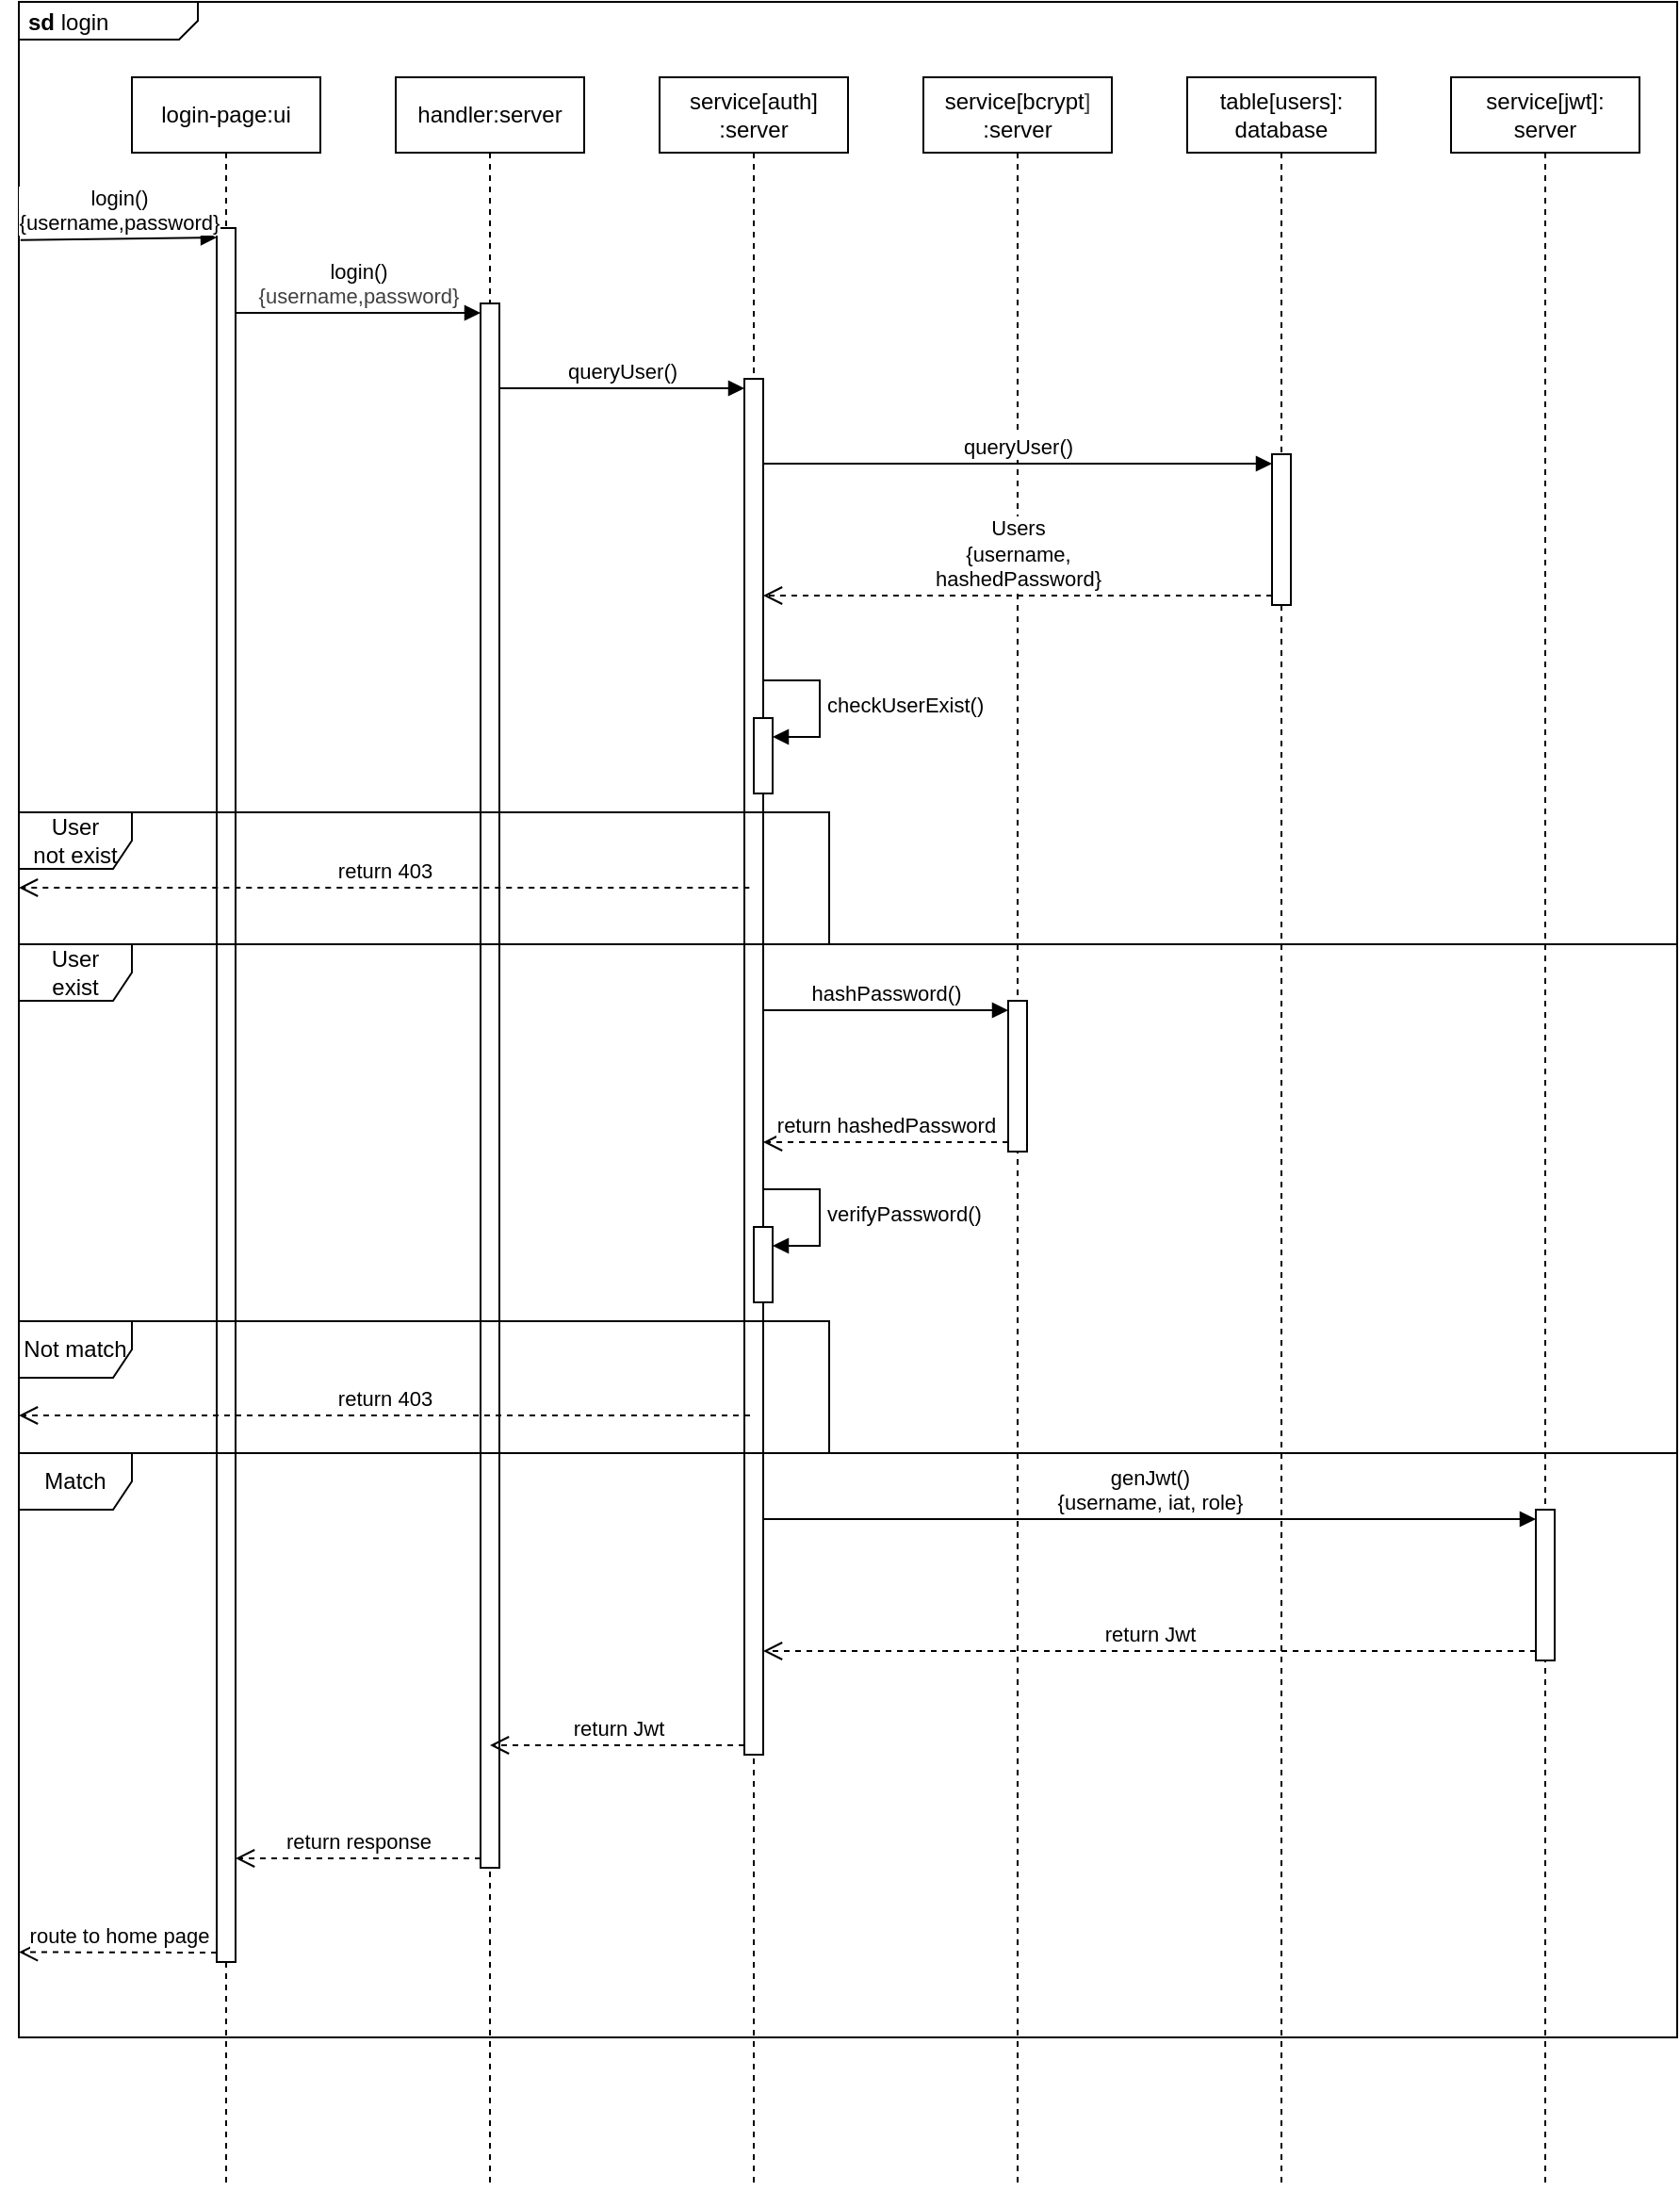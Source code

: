 <mxfile>
    <diagram id="YUMO2rTtszTePQgVtUrS" name="Page-1">
        <mxGraphModel dx="920" dy="974" grid="1" gridSize="10" guides="1" tooltips="1" connect="1" arrows="1" fold="1" page="1" pageScale="1" pageWidth="850" pageHeight="1100" math="0" shadow="0">
            <root>
                <mxCell id="0"/>
                <mxCell id="1" parent="0"/>
                <mxCell id="23" value="&lt;p style=&quot;margin:0px;margin-top:4px;margin-left:5px;text-align:left;&quot;&gt;&lt;b&gt;sd&lt;/b&gt;  login&lt;/p&gt;" style="html=1;shape=mxgraph.sysml.package;overflow=fill;labelX=95;align=left;spacingLeft=5;verticalAlign=top;spacingTop=-3;" vertex="1" parent="1">
                    <mxGeometry x="80" y="80" width="880" height="1080" as="geometry"/>
                </mxCell>
                <mxCell id="2" value="login-page:ui" style="shape=umlLifeline;perimeter=lifelinePerimeter;whiteSpace=wrap;html=1;container=1;dropTarget=0;collapsible=0;recursiveResize=0;outlineConnect=0;portConstraint=eastwest;newEdgeStyle={&quot;curved&quot;:0,&quot;rounded&quot;:0};" vertex="1" parent="1">
                    <mxGeometry x="140" y="120" width="100" height="1120" as="geometry"/>
                </mxCell>
                <mxCell id="8" value="" style="html=1;points=[[0,0,0,0,5],[0,1,0,0,-5],[1,0,0,0,5],[1,1,0,0,-5]];perimeter=orthogonalPerimeter;outlineConnect=0;targetShapes=umlLifeline;portConstraint=eastwest;newEdgeStyle={&quot;curved&quot;:0,&quot;rounded&quot;:0};" vertex="1" parent="2">
                    <mxGeometry x="45" y="80" width="10" height="920" as="geometry"/>
                </mxCell>
                <mxCell id="3" value="handler:server" style="shape=umlLifeline;perimeter=lifelinePerimeter;whiteSpace=wrap;html=1;container=1;dropTarget=0;collapsible=0;recursiveResize=0;outlineConnect=0;portConstraint=eastwest;newEdgeStyle={&quot;curved&quot;:0,&quot;rounded&quot;:0};" vertex="1" parent="1">
                    <mxGeometry x="280" y="120" width="100" height="1120" as="geometry"/>
                </mxCell>
                <mxCell id="11" value="" style="html=1;points=[[0,0,0,0,5],[0,1,0,0,-5],[1,0,0,0,5],[1,1,0,0,-5]];perimeter=orthogonalPerimeter;outlineConnect=0;targetShapes=umlLifeline;portConstraint=eastwest;newEdgeStyle={&quot;curved&quot;:0,&quot;rounded&quot;:0};" vertex="1" parent="3">
                    <mxGeometry x="45" y="120" width="10" height="830" as="geometry"/>
                </mxCell>
                <mxCell id="4" value="service[auth]&lt;div&gt;:server&lt;/div&gt;" style="shape=umlLifeline;perimeter=lifelinePerimeter;whiteSpace=wrap;html=1;container=1;dropTarget=0;collapsible=0;recursiveResize=0;outlineConnect=0;portConstraint=eastwest;newEdgeStyle={&quot;curved&quot;:0,&quot;rounded&quot;:0};" vertex="1" parent="1">
                    <mxGeometry x="420" y="120" width="100" height="1120" as="geometry"/>
                </mxCell>
                <mxCell id="15" value="" style="html=1;points=[[0,0,0,0,5],[0,1,0,0,-5],[1,0,0,0,5],[1,1,0,0,-5]];perimeter=orthogonalPerimeter;outlineConnect=0;targetShapes=umlLifeline;portConstraint=eastwest;newEdgeStyle={&quot;curved&quot;:0,&quot;rounded&quot;:0};" vertex="1" parent="4">
                    <mxGeometry x="45" y="160" width="10" height="730" as="geometry"/>
                </mxCell>
                <mxCell id="21" value="" style="html=1;points=[[0,0,0,0,5],[0,1,0,0,-5],[1,0,0,0,5],[1,1,0,0,-5]];perimeter=orthogonalPerimeter;outlineConnect=0;targetShapes=umlLifeline;portConstraint=eastwest;newEdgeStyle={&quot;curved&quot;:0,&quot;rounded&quot;:0};" vertex="1" parent="4">
                    <mxGeometry x="50" y="340" width="10" height="40" as="geometry"/>
                </mxCell>
                <mxCell id="22" value="checkUserExist()" style="html=1;align=left;spacingLeft=2;endArrow=block;rounded=0;edgeStyle=orthogonalEdgeStyle;curved=0;rounded=0;" edge="1" target="21" parent="4">
                    <mxGeometry relative="1" as="geometry">
                        <mxPoint x="55" y="320" as="sourcePoint"/>
                        <Array as="points">
                            <mxPoint x="85" y="350"/>
                        </Array>
                    </mxGeometry>
                </mxCell>
                <mxCell id="5" value="service[bcrypt&lt;span style=&quot;color: rgb(63, 63, 63); background-color: transparent;&quot;&gt;]&lt;/span&gt;&lt;div&gt;&lt;div&gt;:server&lt;/div&gt;&lt;/div&gt;" style="shape=umlLifeline;perimeter=lifelinePerimeter;whiteSpace=wrap;html=1;container=1;dropTarget=0;collapsible=0;recursiveResize=0;outlineConnect=0;portConstraint=eastwest;newEdgeStyle={&quot;curved&quot;:0,&quot;rounded&quot;:0};" vertex="1" parent="1">
                    <mxGeometry x="560" y="120" width="100" height="1120" as="geometry"/>
                </mxCell>
                <mxCell id="6" value="table[users]:&lt;div&gt;database&lt;/div&gt;" style="shape=umlLifeline;perimeter=lifelinePerimeter;whiteSpace=wrap;html=1;container=1;dropTarget=0;collapsible=0;recursiveResize=0;outlineConnect=0;portConstraint=eastwest;newEdgeStyle={&quot;curved&quot;:0,&quot;rounded&quot;:0};" vertex="1" parent="1">
                    <mxGeometry x="700" y="120" width="100" height="1120" as="geometry"/>
                </mxCell>
                <mxCell id="18" value="" style="html=1;points=[[0,0,0,0,5],[0,1,0,0,-5],[1,0,0,0,5],[1,1,0,0,-5]];perimeter=orthogonalPerimeter;outlineConnect=0;targetShapes=umlLifeline;portConstraint=eastwest;newEdgeStyle={&quot;curved&quot;:0,&quot;rounded&quot;:0};" vertex="1" parent="6">
                    <mxGeometry x="45" y="200" width="10" height="80" as="geometry"/>
                </mxCell>
                <mxCell id="7" value="service[jwt]:&lt;div&gt;server&lt;/div&gt;" style="shape=umlLifeline;perimeter=lifelinePerimeter;whiteSpace=wrap;html=1;container=1;dropTarget=0;collapsible=0;recursiveResize=0;outlineConnect=0;portConstraint=eastwest;newEdgeStyle={&quot;curved&quot;:0,&quot;rounded&quot;:0};" vertex="1" parent="1">
                    <mxGeometry x="840" y="120" width="100" height="1120" as="geometry"/>
                </mxCell>
                <mxCell id="19" value="&lt;span style=&quot;color: rgb(0, 0, 0);&quot;&gt;queryUser()&lt;/span&gt;" style="html=1;verticalAlign=bottom;endArrow=block;curved=0;rounded=0;entryX=0;entryY=0;entryDx=0;entryDy=5;" edge="1" target="18" parent="1" source="15">
                    <mxGeometry relative="1" as="geometry">
                        <mxPoint x="675" y="325" as="sourcePoint"/>
                    </mxGeometry>
                </mxCell>
                <mxCell id="20" value="Users&lt;div&gt;{username,&lt;/div&gt;&lt;div&gt;hashedPassword}&lt;/div&gt;" style="html=1;verticalAlign=bottom;endArrow=open;dashed=1;endSize=8;curved=0;rounded=0;exitX=0;exitY=1;exitDx=0;exitDy=-5;" edge="1" source="18" parent="1" target="15">
                    <mxGeometry relative="1" as="geometry">
                        <mxPoint x="675" y="395" as="targetPoint"/>
                    </mxGeometry>
                </mxCell>
                <mxCell id="9" value="login()&lt;div&gt;{username,password}&lt;/div&gt;" style="html=1;verticalAlign=bottom;endArrow=block;curved=0;rounded=0;entryX=0;entryY=0;entryDx=0;entryDy=5;exitX=0.001;exitY=0.117;exitDx=0;exitDy=0;exitPerimeter=0;" edge="1" target="8" parent="1" source="23">
                    <mxGeometry relative="1" as="geometry">
                        <mxPoint x="115" y="205" as="sourcePoint"/>
                    </mxGeometry>
                </mxCell>
                <mxCell id="10" value="route to home page" style="html=1;verticalAlign=bottom;endArrow=open;dashed=1;endSize=8;curved=0;rounded=0;exitX=0;exitY=1;exitDx=0;exitDy=-5;entryX=0;entryY=0.854;entryDx=0;entryDy=0;entryPerimeter=0;" edge="1" source="8" parent="1" target="36">
                    <mxGeometry relative="1" as="geometry">
                        <mxPoint x="115" y="275" as="targetPoint"/>
                    </mxGeometry>
                </mxCell>
                <mxCell id="24" value="User&lt;div&gt;not exist&lt;/div&gt;" style="shape=umlFrame;whiteSpace=wrap;html=1;pointerEvents=0;" vertex="1" parent="1">
                    <mxGeometry x="80" y="510" width="430" height="70" as="geometry"/>
                </mxCell>
                <mxCell id="25" value="return 403" style="html=1;verticalAlign=bottom;endArrow=open;dashed=1;endSize=8;curved=0;rounded=0;entryX=-0.003;entryY=0.404;entryDx=0;entryDy=0;entryPerimeter=0;" edge="1" parent="1">
                    <mxGeometry x="-0.0" relative="1" as="geometry">
                        <mxPoint x="80.0" y="550.0" as="targetPoint"/>
                        <mxPoint x="467.64" y="550.0" as="sourcePoint"/>
                        <mxPoint as="offset"/>
                    </mxGeometry>
                </mxCell>
                <mxCell id="26" value="User&lt;div&gt;exist&lt;/div&gt;" style="shape=umlFrame;whiteSpace=wrap;html=1;pointerEvents=0;" vertex="1" parent="1">
                    <mxGeometry x="80" y="580" width="880" height="580" as="geometry"/>
                </mxCell>
                <mxCell id="29" value="" style="html=1;points=[[0,0,0,0,5],[0,1,0,0,-5],[1,0,0,0,5],[1,1,0,0,-5]];perimeter=orthogonalPerimeter;outlineConnect=0;targetShapes=umlLifeline;portConstraint=eastwest;newEdgeStyle={&quot;curved&quot;:0,&quot;rounded&quot;:0};" vertex="1" parent="1">
                    <mxGeometry x="605" y="610" width="10" height="80" as="geometry"/>
                </mxCell>
                <mxCell id="30" value="hashPassword()" style="html=1;verticalAlign=bottom;endArrow=block;curved=0;rounded=0;entryX=0;entryY=0;entryDx=0;entryDy=5;" edge="1" target="29" parent="1" source="15">
                    <mxGeometry relative="1" as="geometry">
                        <mxPoint x="535" y="615" as="sourcePoint"/>
                    </mxGeometry>
                </mxCell>
                <mxCell id="31" value="return hashedPassword" style="html=1;verticalAlign=bottom;endArrow=open;dashed=1;endSize=8;curved=0;rounded=0;exitX=0;exitY=1;exitDx=0;exitDy=-5;" edge="1" source="29" parent="1" target="15">
                    <mxGeometry relative="1" as="geometry">
                        <mxPoint x="535" y="685" as="targetPoint"/>
                    </mxGeometry>
                </mxCell>
                <mxCell id="32" value="&lt;div&gt;Not match&lt;/div&gt;" style="shape=umlFrame;whiteSpace=wrap;html=1;pointerEvents=0;" vertex="1" parent="1">
                    <mxGeometry x="80" y="780" width="430" height="70" as="geometry"/>
                </mxCell>
                <mxCell id="33" value="" style="html=1;points=[[0,0,0,0,5],[0,1,0,0,-5],[1,0,0,0,5],[1,1,0,0,-5]];perimeter=orthogonalPerimeter;outlineConnect=0;targetShapes=umlLifeline;portConstraint=eastwest;newEdgeStyle={&quot;curved&quot;:0,&quot;rounded&quot;:0};" vertex="1" parent="1">
                    <mxGeometry x="470" y="730" width="10" height="40" as="geometry"/>
                </mxCell>
                <mxCell id="34" value="verifyPassword()" style="html=1;align=left;spacingLeft=2;endArrow=block;rounded=0;edgeStyle=orthogonalEdgeStyle;curved=0;rounded=0;" edge="1" target="33" parent="1">
                    <mxGeometry relative="1" as="geometry">
                        <mxPoint x="475" y="710" as="sourcePoint"/>
                        <Array as="points">
                            <mxPoint x="505" y="740"/>
                        </Array>
                    </mxGeometry>
                </mxCell>
                <mxCell id="35" value="return 403" style="html=1;verticalAlign=bottom;endArrow=open;dashed=1;endSize=8;curved=0;rounded=0;entryX=-0.003;entryY=0.404;entryDx=0;entryDy=0;entryPerimeter=0;" edge="1" parent="1">
                    <mxGeometry relative="1" as="geometry">
                        <mxPoint x="80" y="830" as="targetPoint"/>
                        <mxPoint x="468" y="830" as="sourcePoint"/>
                    </mxGeometry>
                </mxCell>
                <mxCell id="36" value="Match" style="shape=umlFrame;whiteSpace=wrap;html=1;pointerEvents=0;" vertex="1" parent="1">
                    <mxGeometry x="80" y="850" width="880" height="310" as="geometry"/>
                </mxCell>
                <mxCell id="17" value="return Jwt" style="html=1;verticalAlign=bottom;endArrow=open;dashed=1;endSize=8;curved=0;rounded=0;exitX=0;exitY=1;exitDx=0;exitDy=-5;" edge="1" source="15" parent="1" target="3">
                    <mxGeometry relative="1" as="geometry">
                        <mxPoint x="360" y="955" as="targetPoint"/>
                    </mxGeometry>
                </mxCell>
                <mxCell id="37" value="" style="html=1;points=[[0,0,0,0,5],[0,1,0,0,-5],[1,0,0,0,5],[1,1,0,0,-5]];perimeter=orthogonalPerimeter;outlineConnect=0;targetShapes=umlLifeline;portConstraint=eastwest;newEdgeStyle={&quot;curved&quot;:0,&quot;rounded&quot;:0};" vertex="1" parent="1">
                    <mxGeometry x="885" y="880" width="10" height="80" as="geometry"/>
                </mxCell>
                <mxCell id="38" value="genJwt()&lt;div&gt;{username, iat, role}&lt;/div&gt;" style="html=1;verticalAlign=bottom;endArrow=block;curved=0;rounded=0;entryX=0;entryY=0;entryDx=0;entryDy=5;" edge="1" target="37" parent="1" source="15">
                    <mxGeometry relative="1" as="geometry">
                        <mxPoint x="815" y="885" as="sourcePoint"/>
                    </mxGeometry>
                </mxCell>
                <mxCell id="39" value="return Jwt" style="html=1;verticalAlign=bottom;endArrow=open;dashed=1;endSize=8;curved=0;rounded=0;exitX=0;exitY=1;exitDx=0;exitDy=-5;" edge="1" source="37" parent="1" target="15">
                    <mxGeometry relative="1" as="geometry">
                        <mxPoint x="815" y="955" as="targetPoint"/>
                    </mxGeometry>
                </mxCell>
                <mxCell id="13" value="return response" style="html=1;verticalAlign=bottom;endArrow=open;dashed=1;endSize=8;curved=0;rounded=0;exitX=0;exitY=1;exitDx=0;exitDy=-5;" edge="1" source="11" parent="1" target="8">
                    <mxGeometry relative="1" as="geometry">
                        <mxPoint x="255" y="315" as="targetPoint"/>
                    </mxGeometry>
                </mxCell>
                <mxCell id="16" value="queryUser()" style="html=1;verticalAlign=bottom;endArrow=block;curved=0;rounded=0;entryX=0;entryY=0;entryDx=0;entryDy=5;" edge="1" target="15" parent="1" source="11">
                    <mxGeometry relative="1" as="geometry">
                        <mxPoint x="400" y="285" as="sourcePoint"/>
                    </mxGeometry>
                </mxCell>
                <mxCell id="12" value="&lt;span style=&quot;color: rgb(0, 0, 0);&quot;&gt;login()&lt;/span&gt;&lt;div style=&quot;color: rgb(63, 63, 63); scrollbar-color: rgb(226, 226, 226) rgb(251, 251, 251);&quot;&gt;{username,password}&lt;/div&gt;" style="html=1;verticalAlign=bottom;endArrow=block;curved=0;rounded=0;entryX=0;entryY=0;entryDx=0;entryDy=5;" edge="1" target="11" parent="1" source="8">
                    <mxGeometry relative="1" as="geometry">
                        <mxPoint x="255" y="245" as="sourcePoint"/>
                    </mxGeometry>
                </mxCell>
            </root>
        </mxGraphModel>
    </diagram>
</mxfile>